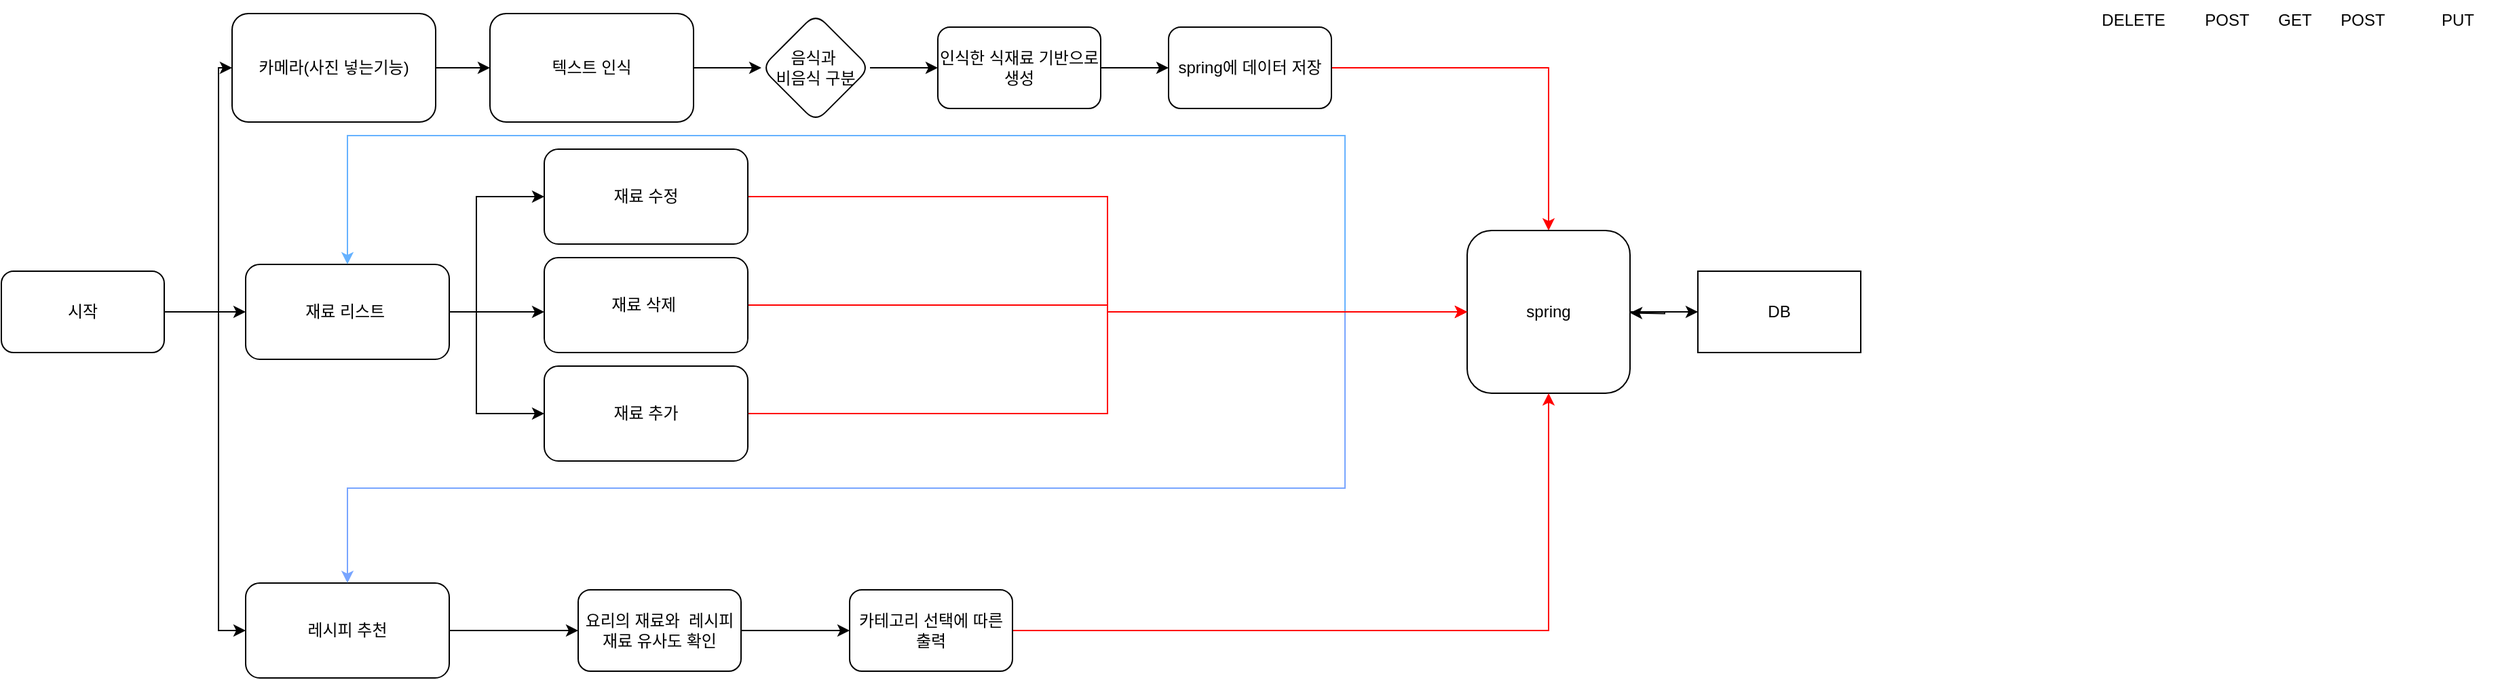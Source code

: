 <mxfile version="24.2.0" type="github">
  <diagram name="페이지-1" id="4E-JgTgqdeLvlCiP0NKC">
    <mxGraphModel dx="2914" dy="2205" grid="1" gridSize="10" guides="1" tooltips="1" connect="1" arrows="1" fold="1" page="1" pageScale="1" pageWidth="827" pageHeight="1169" math="0" shadow="0">
      <root>
        <mxCell id="0" />
        <mxCell id="1" parent="0" />
        <mxCell id="eF1Zj6VOIiWLsQUlOR9l-1" value="" style="edgeStyle=orthogonalEdgeStyle;rounded=0;orthogonalLoop=1;jettySize=auto;html=1;" parent="1" source="eF1Zj6VOIiWLsQUlOR9l-4" target="eF1Zj6VOIiWLsQUlOR9l-6" edge="1">
          <mxGeometry relative="1" as="geometry">
            <Array as="points">
              <mxPoint x="-140" y="-30" />
            </Array>
          </mxGeometry>
        </mxCell>
        <mxCell id="eF1Zj6VOIiWLsQUlOR9l-2" value="" style="edgeStyle=orthogonalEdgeStyle;rounded=0;orthogonalLoop=1;jettySize=auto;html=1;" parent="1" source="eF1Zj6VOIiWLsQUlOR9l-4" target="eF1Zj6VOIiWLsQUlOR9l-10" edge="1">
          <mxGeometry relative="1" as="geometry" />
        </mxCell>
        <mxCell id="eF1Zj6VOIiWLsQUlOR9l-3" value="" style="edgeStyle=orthogonalEdgeStyle;rounded=0;orthogonalLoop=1;jettySize=auto;html=1;" parent="1" source="eF1Zj6VOIiWLsQUlOR9l-4" target="eF1Zj6VOIiWLsQUlOR9l-12" edge="1">
          <mxGeometry relative="1" as="geometry">
            <Array as="points">
              <mxPoint x="-140" y="-30" />
              <mxPoint x="-140" y="205" />
            </Array>
          </mxGeometry>
        </mxCell>
        <mxCell id="eF1Zj6VOIiWLsQUlOR9l-4" value="시작" style="rounded=1;whiteSpace=wrap;html=1;" parent="1" vertex="1">
          <mxGeometry x="-300" y="-60" width="120" height="60" as="geometry" />
        </mxCell>
        <mxCell id="eF1Zj6VOIiWLsQUlOR9l-5" value="" style="edgeStyle=orthogonalEdgeStyle;rounded=0;orthogonalLoop=1;jettySize=auto;html=1;" parent="1" source="eF1Zj6VOIiWLsQUlOR9l-6" target="eF1Zj6VOIiWLsQUlOR9l-14" edge="1">
          <mxGeometry relative="1" as="geometry" />
        </mxCell>
        <mxCell id="eF1Zj6VOIiWLsQUlOR9l-6" value="카메라(사진 넣는기능)" style="whiteSpace=wrap;html=1;rounded=1;" parent="1" vertex="1">
          <mxGeometry x="-130" y="-250" width="150" height="80" as="geometry" />
        </mxCell>
        <mxCell id="eF1Zj6VOIiWLsQUlOR9l-7" value="" style="edgeStyle=orthogonalEdgeStyle;rounded=0;orthogonalLoop=1;jettySize=auto;html=1;" parent="1" source="eF1Zj6VOIiWLsQUlOR9l-10" target="eF1Zj6VOIiWLsQUlOR9l-23" edge="1">
          <mxGeometry relative="1" as="geometry">
            <Array as="points">
              <mxPoint x="50" y="-30" />
              <mxPoint x="50" y="-115" />
            </Array>
          </mxGeometry>
        </mxCell>
        <mxCell id="eF1Zj6VOIiWLsQUlOR9l-8" value="" style="edgeStyle=orthogonalEdgeStyle;rounded=0;orthogonalLoop=1;jettySize=auto;html=1;" parent="1" source="eF1Zj6VOIiWLsQUlOR9l-10" target="eF1Zj6VOIiWLsQUlOR9l-25" edge="1">
          <mxGeometry relative="1" as="geometry">
            <Array as="points">
              <mxPoint x="80" y="-30" />
              <mxPoint x="80" y="-30" />
            </Array>
          </mxGeometry>
        </mxCell>
        <mxCell id="eF1Zj6VOIiWLsQUlOR9l-9" value="" style="edgeStyle=orthogonalEdgeStyle;rounded=0;orthogonalLoop=1;jettySize=auto;html=1;" parent="1" source="eF1Zj6VOIiWLsQUlOR9l-10" target="eF1Zj6VOIiWLsQUlOR9l-27" edge="1">
          <mxGeometry relative="1" as="geometry">
            <Array as="points">
              <mxPoint x="50" y="-30" />
              <mxPoint x="50" y="45" />
            </Array>
          </mxGeometry>
        </mxCell>
        <mxCell id="eF1Zj6VOIiWLsQUlOR9l-10" value="재료 리스트&amp;nbsp;" style="whiteSpace=wrap;html=1;rounded=1;" parent="1" vertex="1">
          <mxGeometry x="-120" y="-65" width="150" height="70" as="geometry" />
        </mxCell>
        <mxCell id="eF1Zj6VOIiWLsQUlOR9l-11" value="" style="edgeStyle=orthogonalEdgeStyle;rounded=0;orthogonalLoop=1;jettySize=auto;html=1;" parent="1" source="eF1Zj6VOIiWLsQUlOR9l-12" target="eF1Zj6VOIiWLsQUlOR9l-29" edge="1">
          <mxGeometry relative="1" as="geometry" />
        </mxCell>
        <mxCell id="eF1Zj6VOIiWLsQUlOR9l-12" value="레시피 추천" style="whiteSpace=wrap;html=1;rounded=1;" parent="1" vertex="1">
          <mxGeometry x="-120" y="170" width="150" height="70" as="geometry" />
        </mxCell>
        <mxCell id="eF1Zj6VOIiWLsQUlOR9l-13" value="" style="edgeStyle=orthogonalEdgeStyle;rounded=0;orthogonalLoop=1;jettySize=auto;html=1;" parent="1" source="eF1Zj6VOIiWLsQUlOR9l-14" target="eF1Zj6VOIiWLsQUlOR9l-16" edge="1">
          <mxGeometry relative="1" as="geometry" />
        </mxCell>
        <mxCell id="eF1Zj6VOIiWLsQUlOR9l-14" value="텍스트 인식" style="whiteSpace=wrap;html=1;rounded=1;" parent="1" vertex="1">
          <mxGeometry x="60" y="-250" width="150" height="80" as="geometry" />
        </mxCell>
        <mxCell id="eF1Zj6VOIiWLsQUlOR9l-15" value="" style="edgeStyle=orthogonalEdgeStyle;rounded=0;orthogonalLoop=1;jettySize=auto;html=1;" parent="1" source="eF1Zj6VOIiWLsQUlOR9l-16" target="eF1Zj6VOIiWLsQUlOR9l-18" edge="1">
          <mxGeometry relative="1" as="geometry" />
        </mxCell>
        <mxCell id="eF1Zj6VOIiWLsQUlOR9l-16" value="음식과&amp;nbsp;&lt;br&gt;비음식 구분" style="rhombus;whiteSpace=wrap;html=1;rounded=1;" parent="1" vertex="1">
          <mxGeometry x="260" y="-250" width="80" height="80" as="geometry" />
        </mxCell>
        <mxCell id="eF1Zj6VOIiWLsQUlOR9l-17" value="" style="edgeStyle=orthogonalEdgeStyle;rounded=0;orthogonalLoop=1;jettySize=auto;html=1;" parent="1" source="eF1Zj6VOIiWLsQUlOR9l-18" target="eF1Zj6VOIiWLsQUlOR9l-20" edge="1">
          <mxGeometry relative="1" as="geometry" />
        </mxCell>
        <mxCell id="eF1Zj6VOIiWLsQUlOR9l-18" value="인식한 식재료 기반으로 생성" style="whiteSpace=wrap;html=1;rounded=1;" parent="1" vertex="1">
          <mxGeometry x="390" y="-240" width="120" height="60" as="geometry" />
        </mxCell>
        <mxCell id="eF1Zj6VOIiWLsQUlOR9l-19" style="edgeStyle=orthogonalEdgeStyle;rounded=0;orthogonalLoop=1;jettySize=auto;html=1;exitX=1;exitY=0.5;exitDx=0;exitDy=0;entryX=0.5;entryY=0;entryDx=0;entryDy=0;strokeColor=#FF0000;" parent="1" source="eF1Zj6VOIiWLsQUlOR9l-20" target="eF1Zj6VOIiWLsQUlOR9l-21" edge="1">
          <mxGeometry relative="1" as="geometry" />
        </mxCell>
        <mxCell id="eF1Zj6VOIiWLsQUlOR9l-20" value="spring에 데이터 저장" style="whiteSpace=wrap;html=1;rounded=1;" parent="1" vertex="1">
          <mxGeometry x="560" y="-240" width="120" height="60" as="geometry" />
        </mxCell>
        <mxCell id="Tro_YtEW6mSB3z5nd9zf-2" style="edgeStyle=orthogonalEdgeStyle;rounded=0;orthogonalLoop=1;jettySize=auto;html=1;exitX=1;exitY=0.5;exitDx=0;exitDy=0;entryX=0;entryY=0.5;entryDx=0;entryDy=0;" edge="1" parent="1" source="eF1Zj6VOIiWLsQUlOR9l-21" target="Tro_YtEW6mSB3z5nd9zf-1">
          <mxGeometry relative="1" as="geometry" />
        </mxCell>
        <mxCell id="Tro_YtEW6mSB3z5nd9zf-5" style="edgeStyle=orthogonalEdgeStyle;rounded=0;orthogonalLoop=1;jettySize=auto;html=1;exitX=0;exitY=0.5;exitDx=0;exitDy=0;entryX=0.5;entryY=0;entryDx=0;entryDy=0;strokeColor=#66B2FF;" edge="1" parent="1" source="eF1Zj6VOIiWLsQUlOR9l-21" target="eF1Zj6VOIiWLsQUlOR9l-10">
          <mxGeometry relative="1" as="geometry">
            <Array as="points">
              <mxPoint x="690" y="-30" />
              <mxPoint x="690" y="-160" />
              <mxPoint x="-45" y="-160" />
            </Array>
          </mxGeometry>
        </mxCell>
        <mxCell id="Tro_YtEW6mSB3z5nd9zf-7" style="edgeStyle=orthogonalEdgeStyle;rounded=0;orthogonalLoop=1;jettySize=auto;html=1;exitX=0;exitY=0.5;exitDx=0;exitDy=0;entryX=0.5;entryY=0;entryDx=0;entryDy=0;strokeColor=#78A5FF;" edge="1" parent="1" source="eF1Zj6VOIiWLsQUlOR9l-21" target="eF1Zj6VOIiWLsQUlOR9l-12">
          <mxGeometry relative="1" as="geometry">
            <Array as="points">
              <mxPoint x="690" y="-30" />
              <mxPoint x="690" y="100" />
              <mxPoint x="-45" y="100" />
            </Array>
          </mxGeometry>
        </mxCell>
        <mxCell id="eF1Zj6VOIiWLsQUlOR9l-21" value="spring" style="rounded=1;whiteSpace=wrap;html=1;" parent="1" vertex="1">
          <mxGeometry x="780" y="-90" width="120" height="120" as="geometry" />
        </mxCell>
        <mxCell id="eF1Zj6VOIiWLsQUlOR9l-22" style="edgeStyle=orthogonalEdgeStyle;rounded=0;orthogonalLoop=1;jettySize=auto;html=1;exitX=1;exitY=0.5;exitDx=0;exitDy=0;entryX=0;entryY=0.5;entryDx=0;entryDy=0;strokeColor=#FF0000;" parent="1" source="eF1Zj6VOIiWLsQUlOR9l-23" target="eF1Zj6VOIiWLsQUlOR9l-21" edge="1">
          <mxGeometry relative="1" as="geometry" />
        </mxCell>
        <mxCell id="eF1Zj6VOIiWLsQUlOR9l-23" value="재료 수정" style="whiteSpace=wrap;html=1;rounded=1;" parent="1" vertex="1">
          <mxGeometry x="100" y="-150" width="150" height="70" as="geometry" />
        </mxCell>
        <mxCell id="eF1Zj6VOIiWLsQUlOR9l-24" style="edgeStyle=orthogonalEdgeStyle;rounded=0;orthogonalLoop=1;jettySize=auto;html=1;exitX=1;exitY=0.5;exitDx=0;exitDy=0;entryX=0;entryY=0.5;entryDx=0;entryDy=0;strokeColor=#FF0000;" parent="1" source="eF1Zj6VOIiWLsQUlOR9l-25" target="eF1Zj6VOIiWLsQUlOR9l-21" edge="1">
          <mxGeometry relative="1" as="geometry" />
        </mxCell>
        <mxCell id="eF1Zj6VOIiWLsQUlOR9l-25" value="재료 삭제&amp;nbsp;" style="whiteSpace=wrap;html=1;rounded=1;" parent="1" vertex="1">
          <mxGeometry x="100" y="-70" width="150" height="70" as="geometry" />
        </mxCell>
        <mxCell id="Tro_YtEW6mSB3z5nd9zf-4" style="edgeStyle=orthogonalEdgeStyle;rounded=0;orthogonalLoop=1;jettySize=auto;html=1;exitX=1;exitY=0.5;exitDx=0;exitDy=0;entryX=0;entryY=0.5;entryDx=0;entryDy=0;strokeColor=#FF0000;" edge="1" parent="1" source="eF1Zj6VOIiWLsQUlOR9l-27" target="eF1Zj6VOIiWLsQUlOR9l-21">
          <mxGeometry relative="1" as="geometry" />
        </mxCell>
        <mxCell id="eF1Zj6VOIiWLsQUlOR9l-27" value="재료 추가" style="whiteSpace=wrap;html=1;rounded=1;" parent="1" vertex="1">
          <mxGeometry x="100" y="10" width="150" height="70" as="geometry" />
        </mxCell>
        <mxCell id="eF1Zj6VOIiWLsQUlOR9l-28" value="" style="edgeStyle=orthogonalEdgeStyle;rounded=0;orthogonalLoop=1;jettySize=auto;html=1;" parent="1" source="eF1Zj6VOIiWLsQUlOR9l-29" target="eF1Zj6VOIiWLsQUlOR9l-31" edge="1">
          <mxGeometry relative="1" as="geometry" />
        </mxCell>
        <mxCell id="eF1Zj6VOIiWLsQUlOR9l-29" value="요리의 재료와&amp;nbsp; 레시피 재료 유사도 확인" style="whiteSpace=wrap;html=1;rounded=1;" parent="1" vertex="1">
          <mxGeometry x="125" y="175" width="120" height="60" as="geometry" />
        </mxCell>
        <mxCell id="eF1Zj6VOIiWLsQUlOR9l-30" style="edgeStyle=orthogonalEdgeStyle;rounded=0;orthogonalLoop=1;jettySize=auto;html=1;exitX=1;exitY=0.5;exitDx=0;exitDy=0;strokeColor=#FF0000;entryX=0.5;entryY=1;entryDx=0;entryDy=0;" parent="1" source="eF1Zj6VOIiWLsQUlOR9l-31" target="eF1Zj6VOIiWLsQUlOR9l-21" edge="1">
          <mxGeometry relative="1" as="geometry">
            <mxPoint x="860" y="60" as="targetPoint" />
            <Array as="points">
              <mxPoint x="840" y="205" />
            </Array>
          </mxGeometry>
        </mxCell>
        <mxCell id="eF1Zj6VOIiWLsQUlOR9l-31" value="카테고리 선택에 따른 출력" style="whiteSpace=wrap;html=1;rounded=1;" parent="1" vertex="1">
          <mxGeometry x="325" y="175" width="120" height="60" as="geometry" />
        </mxCell>
        <mxCell id="eF1Zj6VOIiWLsQUlOR9l-32" value="PUT" style="text;html=1;align=center;verticalAlign=middle;whiteSpace=wrap;rounded=0;" parent="1" vertex="1">
          <mxGeometry x="1480" y="-260" width="60" height="30" as="geometry" />
        </mxCell>
        <mxCell id="eF1Zj6VOIiWLsQUlOR9l-33" value="DELETE" style="text;html=1;align=center;verticalAlign=middle;whiteSpace=wrap;rounded=0;" parent="1" vertex="1">
          <mxGeometry x="1241" y="-260" width="60" height="30" as="geometry" />
        </mxCell>
        <mxCell id="eF1Zj6VOIiWLsQUlOR9l-34" value="POST" style="text;html=1;align=center;verticalAlign=middle;whiteSpace=wrap;rounded=0;" parent="1" vertex="1">
          <mxGeometry x="1310" y="-260" width="60" height="30" as="geometry" />
        </mxCell>
        <mxCell id="eF1Zj6VOIiWLsQUlOR9l-35" value="GET" style="text;html=1;align=center;verticalAlign=middle;whiteSpace=wrap;rounded=0;" parent="1" vertex="1">
          <mxGeometry x="1360" y="-260" width="60" height="30" as="geometry" />
        </mxCell>
        <mxCell id="eF1Zj6VOIiWLsQUlOR9l-36" value="POST" style="text;html=1;align=center;verticalAlign=middle;whiteSpace=wrap;rounded=0;" parent="1" vertex="1">
          <mxGeometry x="1410" y="-260" width="60" height="30" as="geometry" />
        </mxCell>
        <mxCell id="Tro_YtEW6mSB3z5nd9zf-9" style="edgeStyle=orthogonalEdgeStyle;rounded=0;orthogonalLoop=1;jettySize=auto;html=1;exitX=0;exitY=0.5;exitDx=0;exitDy=0;" edge="1" parent="1" source="Tro_YtEW6mSB3z5nd9zf-1">
          <mxGeometry relative="1" as="geometry">
            <mxPoint x="900.0" y="-29.286" as="targetPoint" />
          </mxGeometry>
        </mxCell>
        <mxCell id="Tro_YtEW6mSB3z5nd9zf-1" value="DB" style="rounded=0;whiteSpace=wrap;html=1;" vertex="1" parent="1">
          <mxGeometry x="950" y="-60" width="120" height="60" as="geometry" />
        </mxCell>
      </root>
    </mxGraphModel>
  </diagram>
</mxfile>
